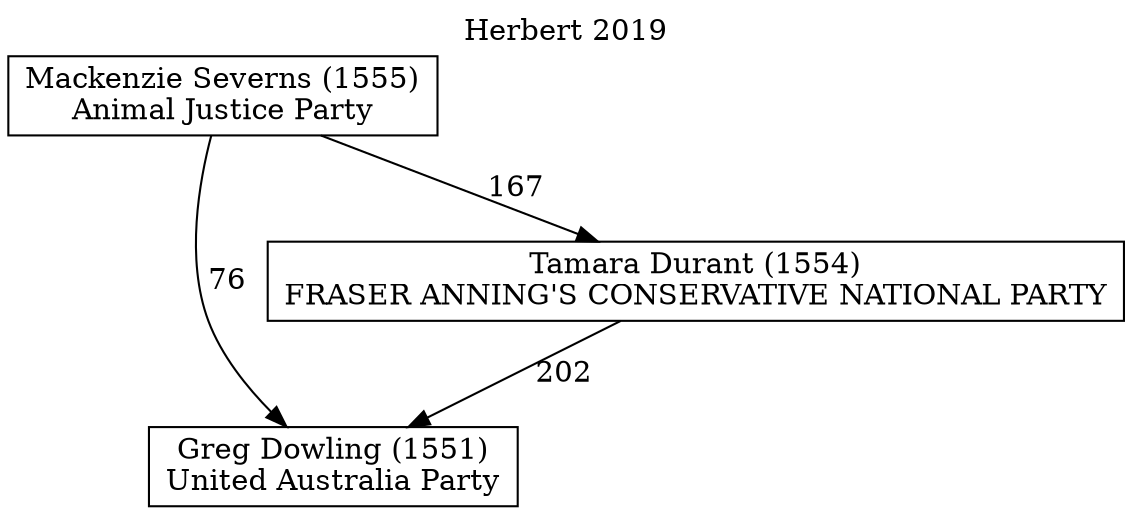 // House preference flow
digraph "Greg Dowling (1551)_Herbert_2019" {
	graph [label="Herbert 2019" labelloc=t mclimit=10]
	node [shape=box]
	"Greg Dowling (1551)" [label="Greg Dowling (1551)
United Australia Party"]
	"Tamara Durant (1554)" [label="Tamara Durant (1554)
FRASER ANNING'S CONSERVATIVE NATIONAL PARTY"]
	"Mackenzie Severns (1555)" [label="Mackenzie Severns (1555)
Animal Justice Party"]
	"Tamara Durant (1554)" -> "Greg Dowling (1551)" [label=202]
	"Mackenzie Severns (1555)" -> "Tamara Durant (1554)" [label=167]
	"Mackenzie Severns (1555)" -> "Greg Dowling (1551)" [label=76]
}
